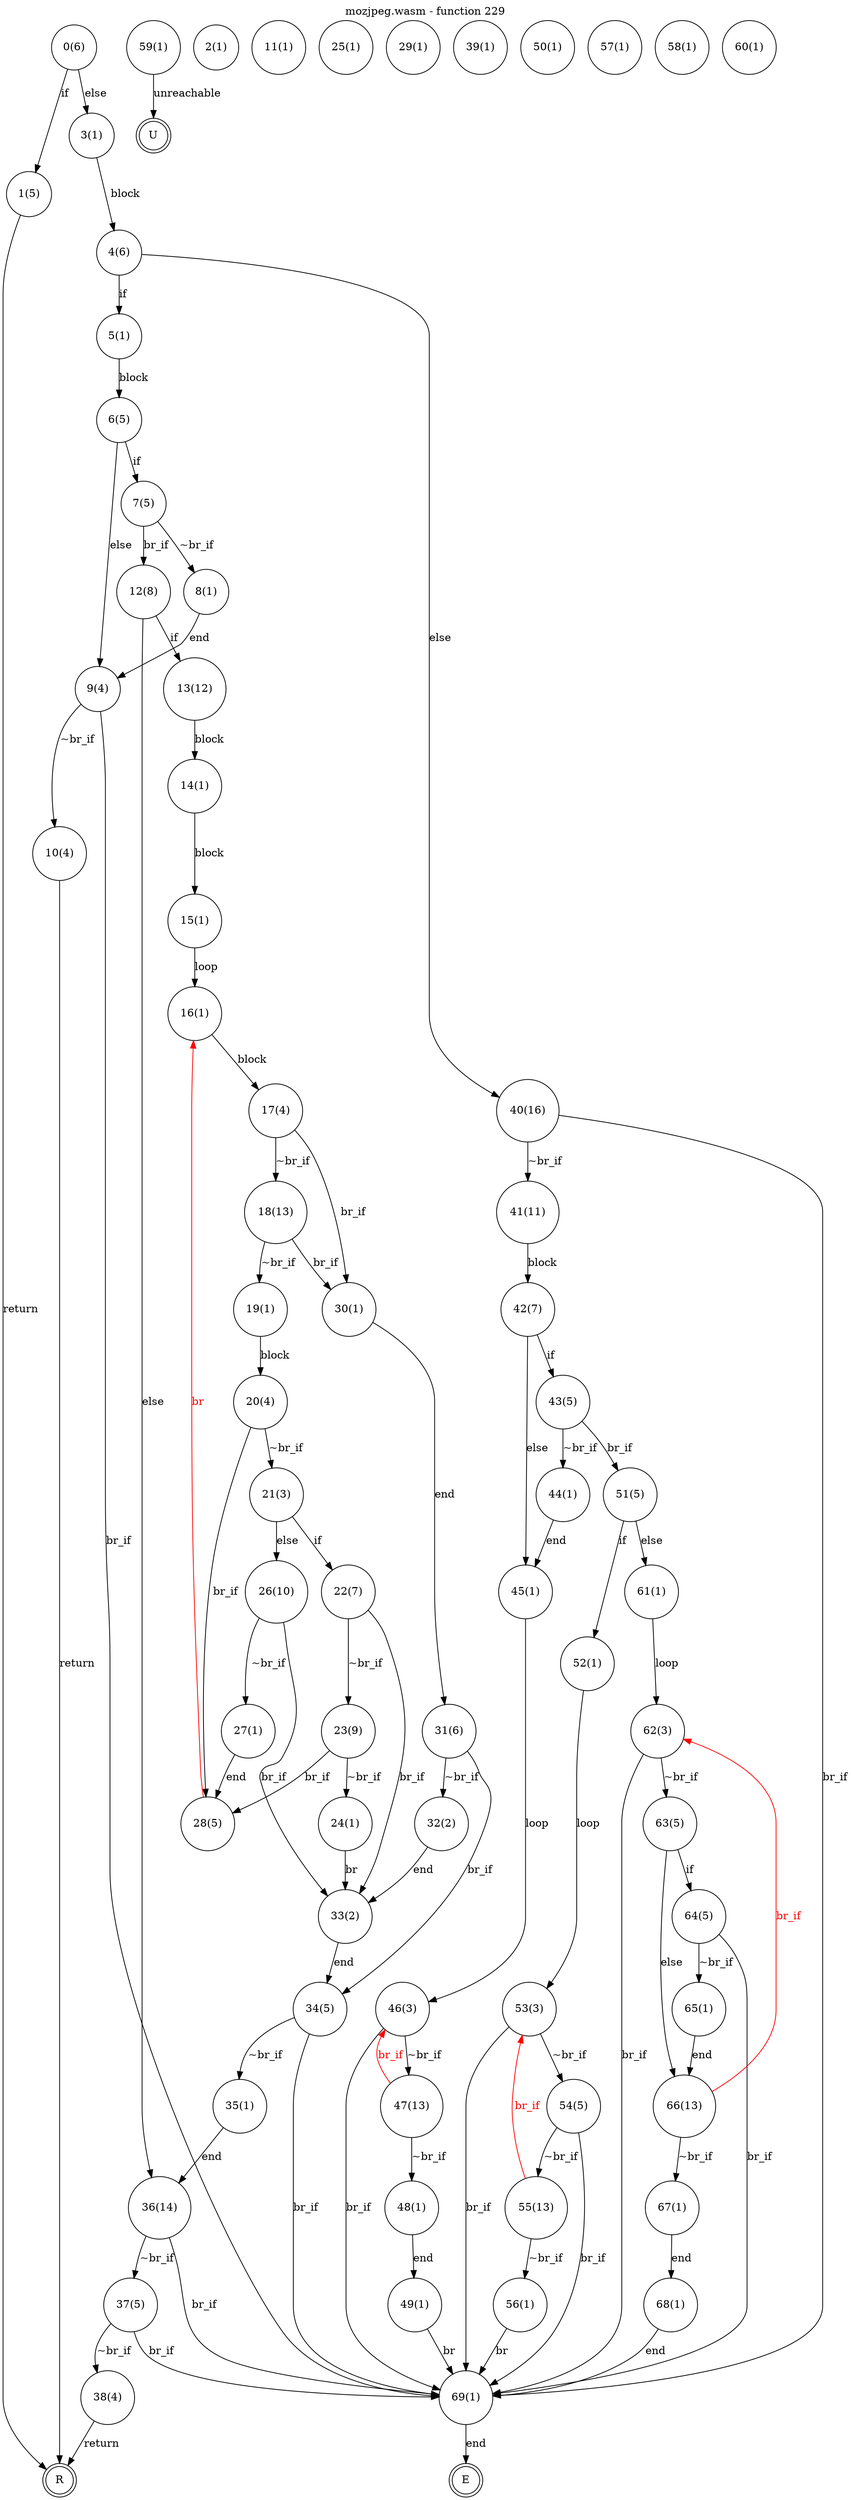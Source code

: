 digraph finite_state_machine {
    label = "mozjpeg.wasm - function 229"
    labelloc =  t
    labelfontsize = 16
    labelfontcolor = black
    labelfontname = "Helvetica"
    node [shape = doublecircle]; E U R ;
node [shape=circle, fontcolor=black, style="", label="0(6)"]0
node [shape=circle, fontcolor=black, style="", label="1(5)"]1
node [shape=circle, fontcolor=black, style="", label="2(1)"]2
node [shape=circle, fontcolor=black, style="", label="3(1)"]3
node [shape=circle, fontcolor=black, style="", label="4(6)"]4
node [shape=circle, fontcolor=black, style="", label="5(1)"]5
node [shape=circle, fontcolor=black, style="", label="6(5)"]6
node [shape=circle, fontcolor=black, style="", label="7(5)"]7
node [shape=circle, fontcolor=black, style="", label="8(1)"]8
node [shape=circle, fontcolor=black, style="", label="9(4)"]9
node [shape=circle, fontcolor=black, style="", label="10(4)"]10
node [shape=circle, fontcolor=black, style="", label="11(1)"]11
node [shape=circle, fontcolor=black, style="", label="12(8)"]12
node [shape=circle, fontcolor=black, style="", label="13(12)"]13
node [shape=circle, fontcolor=black, style="", label="14(1)"]14
node [shape=circle, fontcolor=black, style="", label="15(1)"]15
node [shape=circle, fontcolor=black, style="", label="16(1)"]16
node [shape=circle, fontcolor=black, style="", label="17(4)"]17
node [shape=circle, fontcolor=black, style="", label="18(13)"]18
node [shape=circle, fontcolor=black, style="", label="19(1)"]19
node [shape=circle, fontcolor=black, style="", label="20(4)"]20
node [shape=circle, fontcolor=black, style="", label="21(3)"]21
node [shape=circle, fontcolor=black, style="", label="22(7)"]22
node [shape=circle, fontcolor=black, style="", label="23(9)"]23
node [shape=circle, fontcolor=black, style="", label="24(1)"]24
node [shape=circle, fontcolor=black, style="", label="25(1)"]25
node [shape=circle, fontcolor=black, style="", label="26(10)"]26
node [shape=circle, fontcolor=black, style="", label="27(1)"]27
node [shape=circle, fontcolor=black, style="", label="28(5)"]28
node [shape=circle, fontcolor=black, style="", label="29(1)"]29
node [shape=circle, fontcolor=black, style="", label="30(1)"]30
node [shape=circle, fontcolor=black, style="", label="31(6)"]31
node [shape=circle, fontcolor=black, style="", label="32(2)"]32
node [shape=circle, fontcolor=black, style="", label="33(2)"]33
node [shape=circle, fontcolor=black, style="", label="34(5)"]34
node [shape=circle, fontcolor=black, style="", label="35(1)"]35
node [shape=circle, fontcolor=black, style="", label="36(14)"]36
node [shape=circle, fontcolor=black, style="", label="37(5)"]37
node [shape=circle, fontcolor=black, style="", label="38(4)"]38
node [shape=circle, fontcolor=black, style="", label="39(1)"]39
node [shape=circle, fontcolor=black, style="", label="40(16)"]40
node [shape=circle, fontcolor=black, style="", label="41(11)"]41
node [shape=circle, fontcolor=black, style="", label="42(7)"]42
node [shape=circle, fontcolor=black, style="", label="43(5)"]43
node [shape=circle, fontcolor=black, style="", label="44(1)"]44
node [shape=circle, fontcolor=black, style="", label="45(1)"]45
node [shape=circle, fontcolor=black, style="", label="46(3)"]46
node [shape=circle, fontcolor=black, style="", label="47(13)"]47
node [shape=circle, fontcolor=black, style="", label="48(1)"]48
node [shape=circle, fontcolor=black, style="", label="49(1)"]49
node [shape=circle, fontcolor=black, style="", label="50(1)"]50
node [shape=circle, fontcolor=black, style="", label="51(5)"]51
node [shape=circle, fontcolor=black, style="", label="52(1)"]52
node [shape=circle, fontcolor=black, style="", label="53(3)"]53
node [shape=circle, fontcolor=black, style="", label="54(5)"]54
node [shape=circle, fontcolor=black, style="", label="55(13)"]55
node [shape=circle, fontcolor=black, style="", label="56(1)"]56
node [shape=circle, fontcolor=black, style="", label="57(1)"]57
node [shape=circle, fontcolor=black, style="", label="58(1)"]58
node [shape=circle, fontcolor=black, style="", label="59(1)"]59
node [shape=circle, fontcolor=black, style="", label="60(1)"]60
node [shape=circle, fontcolor=black, style="", label="61(1)"]61
node [shape=circle, fontcolor=black, style="", label="62(3)"]62
node [shape=circle, fontcolor=black, style="", label="63(5)"]63
node [shape=circle, fontcolor=black, style="", label="64(5)"]64
node [shape=circle, fontcolor=black, style="", label="65(1)"]65
node [shape=circle, fontcolor=black, style="", label="66(13)"]66
node [shape=circle, fontcolor=black, style="", label="67(1)"]67
node [shape=circle, fontcolor=black, style="", label="68(1)"]68
node [shape=circle, fontcolor=black, style="", label="69(1)"]69
node [shape=circle, fontcolor=black, style="", label="E"]E
node [shape=circle, fontcolor=black, style="", label="R"]R
node [shape=circle, fontcolor=black, style="", label="U"]U
    0 -> 1[label="if"];
    0 -> 3[label="else"];
    1 -> R[label="return"];
    3 -> 4[label="block"];
    4 -> 5[label="if"];
    4 -> 40[label="else"];
    5 -> 6[label="block"];
    6 -> 7[label="if"];
    6 -> 9[label="else"];
    7 -> 8[label="~br_if"];
    7 -> 12[label="br_if"];
    8 -> 9[label="end"];
    9 -> 10[label="~br_if"];
    9 -> 69[label="br_if"];
    10 -> R[label="return"];
    12 -> 13[label="if"];
    12 -> 36[label="else"];
    13 -> 14[label="block"];
    14 -> 15[label="block"];
    15 -> 16[label="loop"];
    16 -> 17[label="block"];
    17 -> 18[label="~br_if"];
    17 -> 30[label="br_if"];
    18 -> 19[label="~br_if"];
    18 -> 30[label="br_if"];
    19 -> 20[label="block"];
    20 -> 21[label="~br_if"];
    20 -> 28[label="br_if"];
    21 -> 22[label="if"];
    21 -> 26[label="else"];
    22 -> 23[label="~br_if"];
    22 -> 33[label="br_if"];
    23 -> 24[label="~br_if"];
    23 -> 28[label="br_if"];
    24 -> 33[label="br"];
    26 -> 27[label="~br_if"];
    26 -> 33[label="br_if"];
    27 -> 28[label="end"];
    28 -> 16[color="red" fontcolor="red" label="br"];
    30 -> 31[label="end"];
    31 -> 32[label="~br_if"];
    31 -> 34[label="br_if"];
    32 -> 33[label="end"];
    33 -> 34[label="end"];
    34 -> 35[label="~br_if"];
    34 -> 69[label="br_if"];
    35 -> 36[label="end"];
    36 -> 37[label="~br_if"];
    36 -> 69[label="br_if"];
    37 -> 38[label="~br_if"];
    37 -> 69[label="br_if"];
    38 -> R[label="return"];
    40 -> 41[label="~br_if"];
    40 -> 69[label="br_if"];
    41 -> 42[label="block"];
    42 -> 43[label="if"];
    42 -> 45[label="else"];
    43 -> 44[label="~br_if"];
    43 -> 51[label="br_if"];
    44 -> 45[label="end"];
    45 -> 46[label="loop"];
    46 -> 47[label="~br_if"];
    46 -> 69[label="br_if"];
    47 -> 48[label="~br_if"];
    47 -> 46[color="red" fontcolor="red" label="br_if"];
    48 -> 49[label="end"];
    49 -> 69[label="br"];
    51 -> 52[label="if"];
    51 -> 61[label="else"];
    52 -> 53[label="loop"];
    53 -> 54[label="~br_if"];
    53 -> 69[label="br_if"];
    54 -> 55[label="~br_if"];
    54 -> 69[label="br_if"];
    55 -> 56[label="~br_if"];
    55 -> 53[color="red" fontcolor="red" label="br_if"];
    56 -> 69[label="br"];
    59 -> U[label="unreachable"];
    61 -> 62[label="loop"];
    62 -> 63[label="~br_if"];
    62 -> 69[label="br_if"];
    63 -> 64[label="if"];
    63 -> 66[label="else"];
    64 -> 65[label="~br_if"];
    64 -> 69[label="br_if"];
    65 -> 66[label="end"];
    66 -> 67[label="~br_if"];
    66 -> 62[color="red" fontcolor="red" label="br_if"];
    67 -> 68[label="end"];
    68 -> 69[label="end"];
    69 -> E[label="end"];
}
